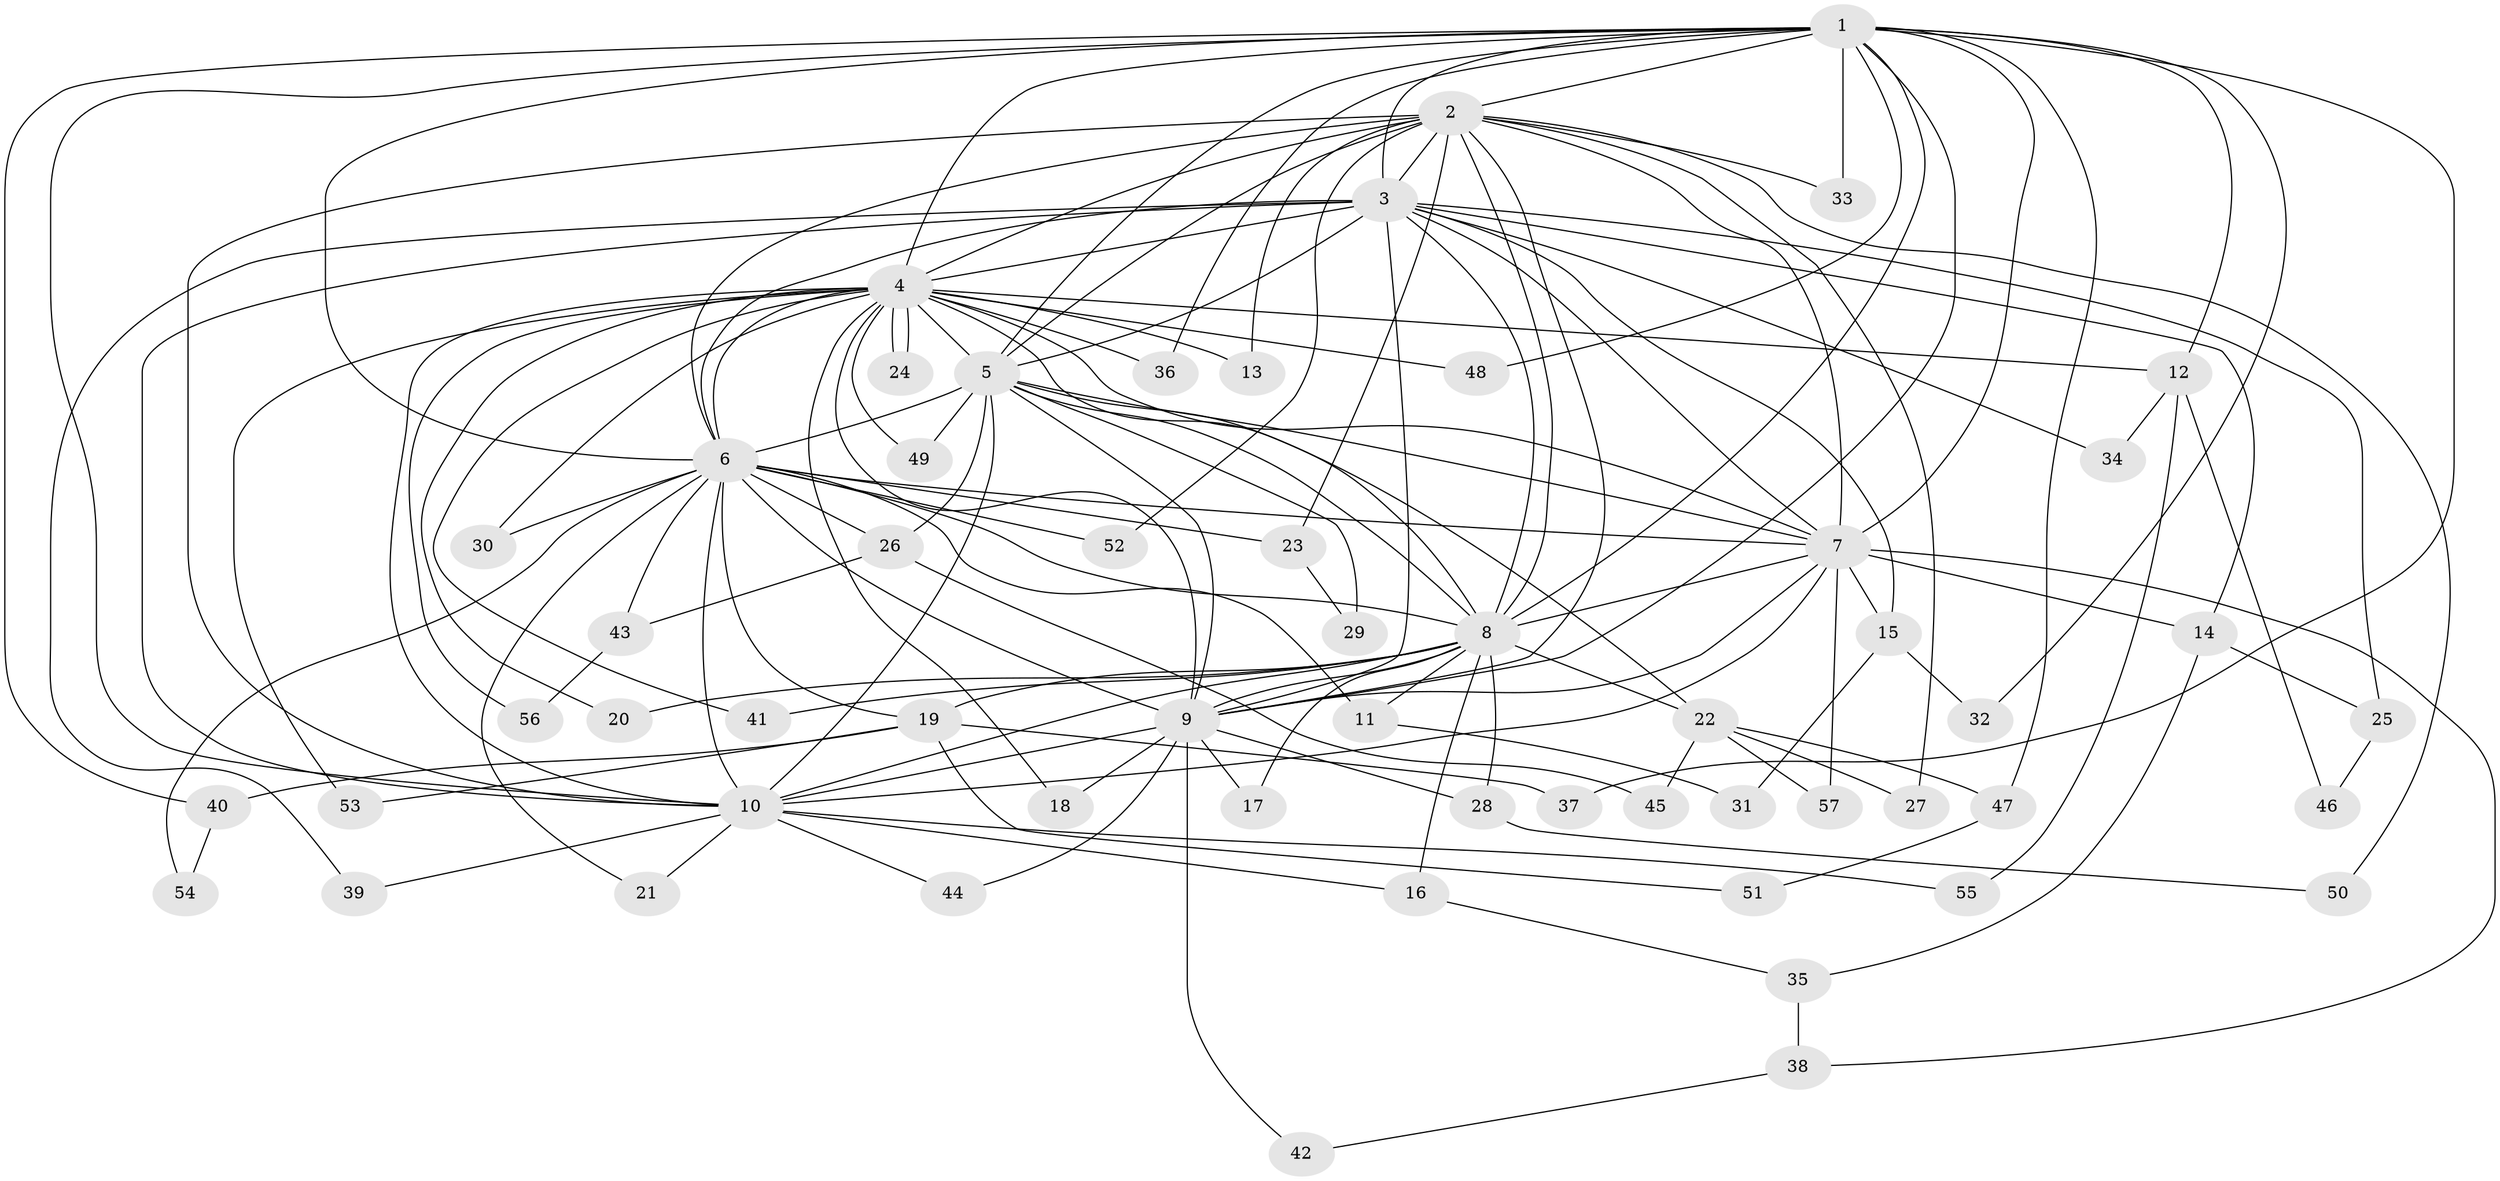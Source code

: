 // coarse degree distribution, {15: 0.05, 12: 0.075, 20: 0.025, 19: 0.025, 13: 0.025, 10: 0.025, 3: 0.125, 5: 0.025, 2: 0.525, 4: 0.075, 6: 0.025}
// Generated by graph-tools (version 1.1) at 2025/41/03/06/25 10:41:42]
// undirected, 57 vertices, 139 edges
graph export_dot {
graph [start="1"]
  node [color=gray90,style=filled];
  1;
  2;
  3;
  4;
  5;
  6;
  7;
  8;
  9;
  10;
  11;
  12;
  13;
  14;
  15;
  16;
  17;
  18;
  19;
  20;
  21;
  22;
  23;
  24;
  25;
  26;
  27;
  28;
  29;
  30;
  31;
  32;
  33;
  34;
  35;
  36;
  37;
  38;
  39;
  40;
  41;
  42;
  43;
  44;
  45;
  46;
  47;
  48;
  49;
  50;
  51;
  52;
  53;
  54;
  55;
  56;
  57;
  1 -- 2;
  1 -- 3;
  1 -- 4;
  1 -- 5;
  1 -- 6;
  1 -- 7;
  1 -- 8;
  1 -- 9;
  1 -- 10;
  1 -- 12;
  1 -- 32;
  1 -- 33;
  1 -- 36;
  1 -- 37;
  1 -- 40;
  1 -- 47;
  1 -- 48;
  2 -- 3;
  2 -- 4;
  2 -- 5;
  2 -- 6;
  2 -- 7;
  2 -- 8;
  2 -- 9;
  2 -- 10;
  2 -- 13;
  2 -- 23;
  2 -- 27;
  2 -- 33;
  2 -- 50;
  2 -- 52;
  3 -- 4;
  3 -- 5;
  3 -- 6;
  3 -- 7;
  3 -- 8;
  3 -- 9;
  3 -- 10;
  3 -- 14;
  3 -- 15;
  3 -- 25;
  3 -- 34;
  3 -- 39;
  4 -- 5;
  4 -- 6;
  4 -- 7;
  4 -- 8;
  4 -- 9;
  4 -- 10;
  4 -- 12;
  4 -- 13;
  4 -- 18;
  4 -- 20;
  4 -- 24;
  4 -- 24;
  4 -- 30;
  4 -- 36;
  4 -- 41;
  4 -- 48;
  4 -- 49;
  4 -- 53;
  4 -- 56;
  5 -- 6;
  5 -- 7;
  5 -- 8;
  5 -- 9;
  5 -- 10;
  5 -- 22;
  5 -- 26;
  5 -- 29;
  5 -- 49;
  6 -- 7;
  6 -- 8;
  6 -- 9;
  6 -- 10;
  6 -- 11;
  6 -- 19;
  6 -- 21;
  6 -- 23;
  6 -- 26;
  6 -- 30;
  6 -- 43;
  6 -- 52;
  6 -- 54;
  7 -- 8;
  7 -- 9;
  7 -- 10;
  7 -- 14;
  7 -- 15;
  7 -- 38;
  7 -- 57;
  8 -- 9;
  8 -- 10;
  8 -- 11;
  8 -- 16;
  8 -- 17;
  8 -- 19;
  8 -- 20;
  8 -- 22;
  8 -- 28;
  8 -- 41;
  9 -- 10;
  9 -- 17;
  9 -- 18;
  9 -- 28;
  9 -- 42;
  9 -- 44;
  10 -- 16;
  10 -- 21;
  10 -- 39;
  10 -- 44;
  10 -- 55;
  11 -- 31;
  12 -- 34;
  12 -- 46;
  12 -- 55;
  14 -- 25;
  14 -- 35;
  15 -- 31;
  15 -- 32;
  16 -- 35;
  19 -- 37;
  19 -- 40;
  19 -- 51;
  19 -- 53;
  22 -- 27;
  22 -- 45;
  22 -- 47;
  22 -- 57;
  23 -- 29;
  25 -- 46;
  26 -- 43;
  26 -- 45;
  28 -- 50;
  35 -- 38;
  38 -- 42;
  40 -- 54;
  43 -- 56;
  47 -- 51;
}
